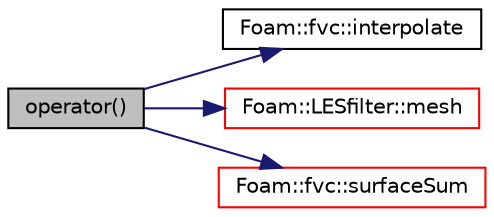 digraph "operator()"
{
  bgcolor="transparent";
  edge [fontname="Helvetica",fontsize="10",labelfontname="Helvetica",labelfontsize="10"];
  node [fontname="Helvetica",fontsize="10",shape=record];
  rankdir="LR";
  Node1 [label="operator()",height=0.2,width=0.4,color="black", fillcolor="grey75", style="filled", fontcolor="black"];
  Node1 -> Node2 [color="midnightblue",fontsize="10",style="solid",fontname="Helvetica"];
  Node2 [label="Foam::fvc::interpolate",height=0.2,width=0.4,color="black",URL="$a10792.html#a768cc91e806b7278729a11134de57ecf",tooltip="Interpolate field onto faces using scheme given by Istream. "];
  Node1 -> Node3 [color="midnightblue",fontsize="10",style="solid",fontname="Helvetica"];
  Node3 [label="Foam::LESfilter::mesh",height=0.2,width=0.4,color="red",URL="$a01297.html#a9687e6999ad5ae21072ec74623f049ff",tooltip="Return mesh reference. "];
  Node1 -> Node4 [color="midnightblue",fontsize="10",style="solid",fontname="Helvetica"];
  Node4 [label="Foam::fvc::surfaceSum",height=0.2,width=0.4,color="red",URL="$a10792.html#aa0a1e3c4ec02aa6a37f517c4d5270046"];
}
